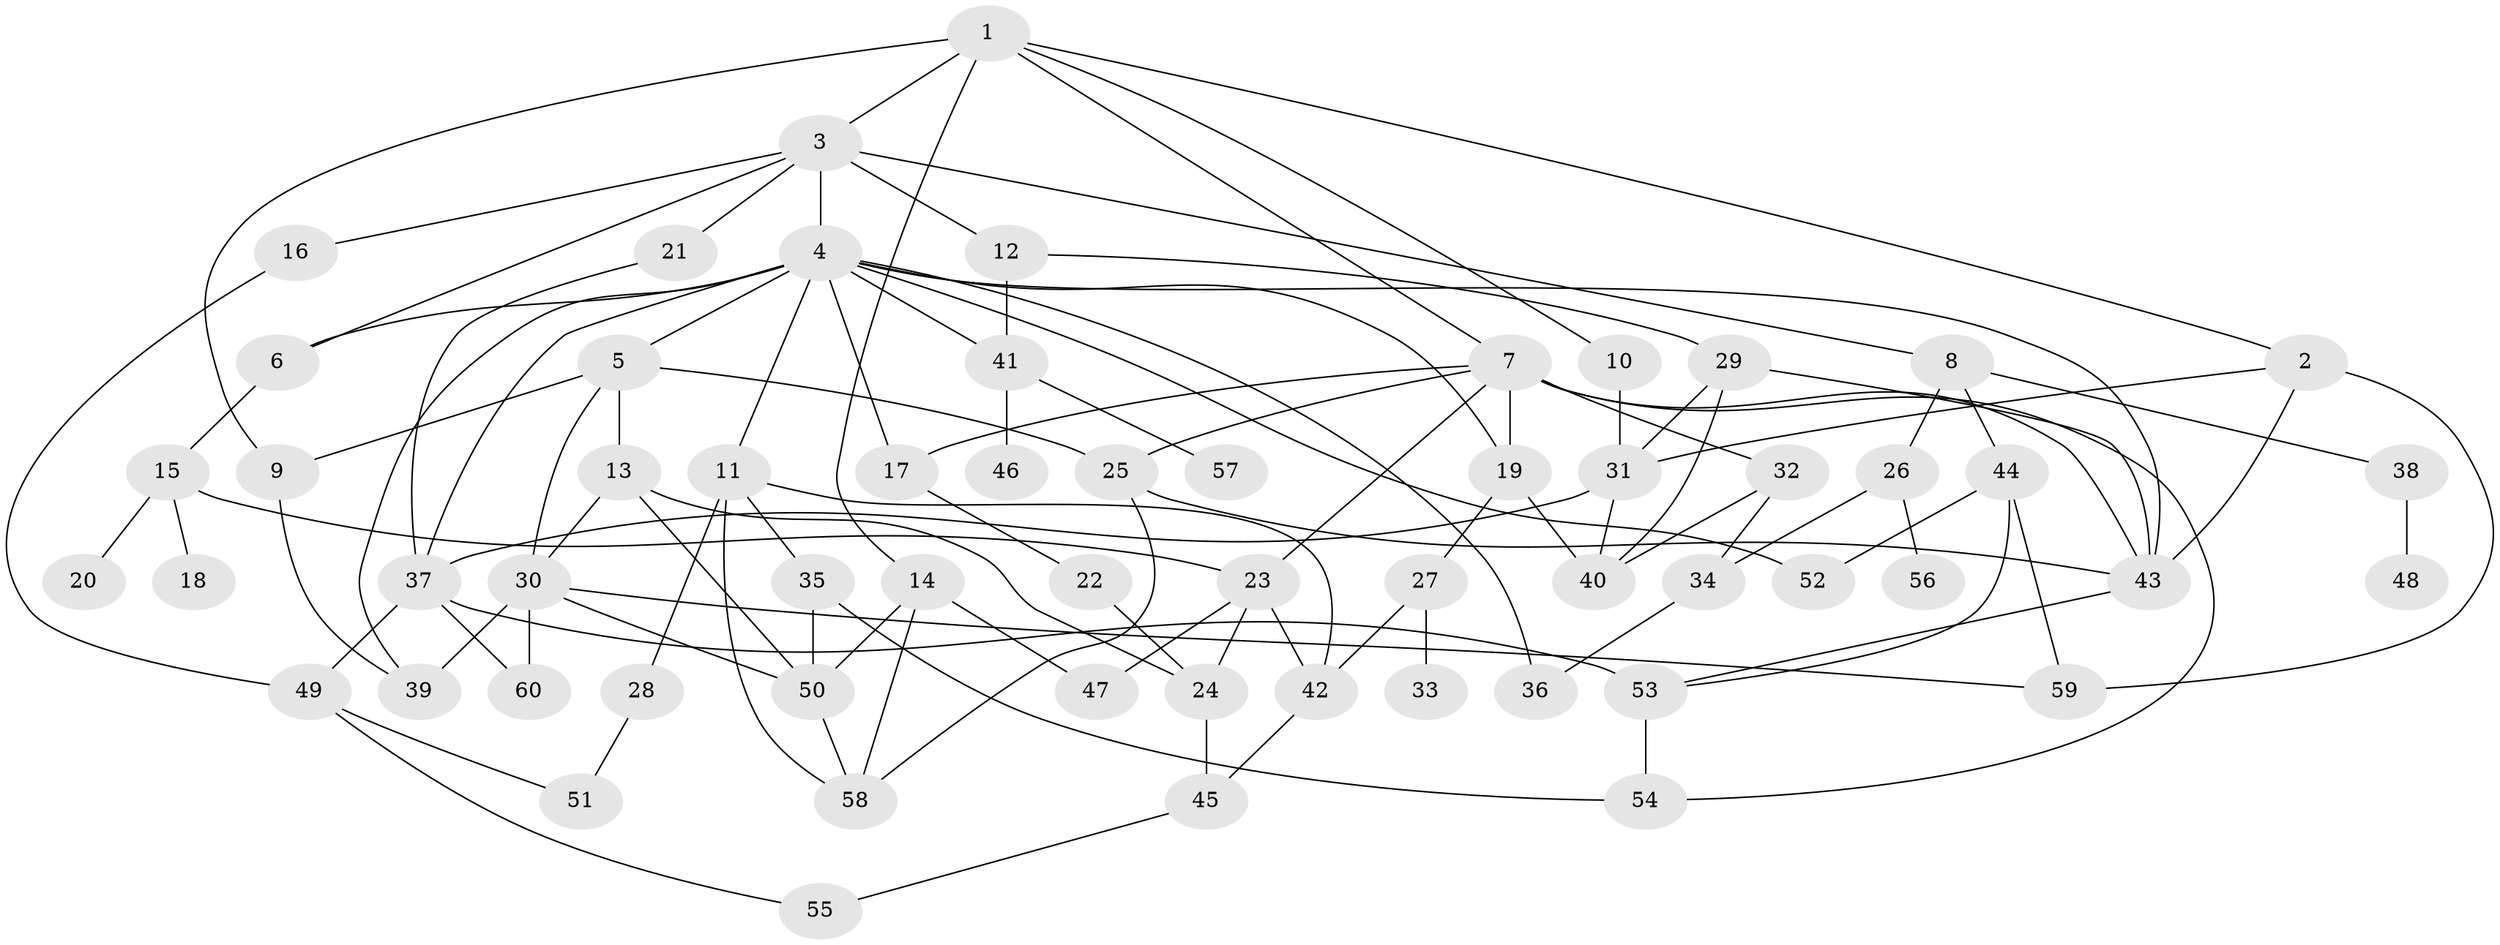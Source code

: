 // original degree distribution, {7: 0.008333333333333333, 3: 0.26666666666666666, 8: 0.008333333333333333, 9: 0.008333333333333333, 5: 0.09166666666666666, 2: 0.3, 4: 0.125, 6: 0.016666666666666666, 1: 0.175}
// Generated by graph-tools (version 1.1) at 2025/34/03/09/25 02:34:22]
// undirected, 60 vertices, 105 edges
graph export_dot {
graph [start="1"]
  node [color=gray90,style=filled];
  1;
  2;
  3;
  4;
  5;
  6;
  7;
  8;
  9;
  10;
  11;
  12;
  13;
  14;
  15;
  16;
  17;
  18;
  19;
  20;
  21;
  22;
  23;
  24;
  25;
  26;
  27;
  28;
  29;
  30;
  31;
  32;
  33;
  34;
  35;
  36;
  37;
  38;
  39;
  40;
  41;
  42;
  43;
  44;
  45;
  46;
  47;
  48;
  49;
  50;
  51;
  52;
  53;
  54;
  55;
  56;
  57;
  58;
  59;
  60;
  1 -- 2 [weight=1.0];
  1 -- 3 [weight=1.0];
  1 -- 7 [weight=1.0];
  1 -- 9 [weight=1.0];
  1 -- 10 [weight=1.0];
  1 -- 14 [weight=1.0];
  2 -- 31 [weight=1.0];
  2 -- 43 [weight=1.0];
  2 -- 59 [weight=1.0];
  3 -- 4 [weight=1.0];
  3 -- 6 [weight=1.0];
  3 -- 8 [weight=1.0];
  3 -- 12 [weight=1.0];
  3 -- 16 [weight=1.0];
  3 -- 21 [weight=1.0];
  4 -- 5 [weight=1.0];
  4 -- 6 [weight=1.0];
  4 -- 11 [weight=1.0];
  4 -- 17 [weight=1.0];
  4 -- 19 [weight=2.0];
  4 -- 36 [weight=2.0];
  4 -- 37 [weight=1.0];
  4 -- 39 [weight=1.0];
  4 -- 41 [weight=1.0];
  4 -- 43 [weight=1.0];
  4 -- 52 [weight=1.0];
  5 -- 9 [weight=1.0];
  5 -- 13 [weight=1.0];
  5 -- 25 [weight=1.0];
  5 -- 30 [weight=1.0];
  6 -- 15 [weight=1.0];
  7 -- 17 [weight=1.0];
  7 -- 19 [weight=1.0];
  7 -- 23 [weight=1.0];
  7 -- 25 [weight=2.0];
  7 -- 32 [weight=2.0];
  7 -- 43 [weight=1.0];
  7 -- 54 [weight=1.0];
  8 -- 26 [weight=1.0];
  8 -- 38 [weight=1.0];
  8 -- 44 [weight=1.0];
  9 -- 39 [weight=1.0];
  10 -- 31 [weight=2.0];
  11 -- 28 [weight=1.0];
  11 -- 35 [weight=1.0];
  11 -- 42 [weight=1.0];
  11 -- 58 [weight=1.0];
  12 -- 29 [weight=1.0];
  12 -- 41 [weight=1.0];
  13 -- 24 [weight=1.0];
  13 -- 30 [weight=1.0];
  13 -- 50 [weight=1.0];
  14 -- 47 [weight=1.0];
  14 -- 50 [weight=1.0];
  14 -- 58 [weight=1.0];
  15 -- 18 [weight=1.0];
  15 -- 20 [weight=1.0];
  15 -- 23 [weight=1.0];
  16 -- 49 [weight=1.0];
  17 -- 22 [weight=1.0];
  19 -- 27 [weight=1.0];
  19 -- 40 [weight=1.0];
  21 -- 37 [weight=1.0];
  22 -- 24 [weight=1.0];
  23 -- 24 [weight=1.0];
  23 -- 42 [weight=1.0];
  23 -- 47 [weight=1.0];
  24 -- 45 [weight=1.0];
  25 -- 43 [weight=1.0];
  25 -- 58 [weight=1.0];
  26 -- 34 [weight=1.0];
  26 -- 56 [weight=1.0];
  27 -- 33 [weight=1.0];
  27 -- 42 [weight=1.0];
  28 -- 51 [weight=1.0];
  29 -- 31 [weight=1.0];
  29 -- 40 [weight=1.0];
  29 -- 43 [weight=1.0];
  30 -- 39 [weight=1.0];
  30 -- 50 [weight=1.0];
  30 -- 59 [weight=1.0];
  30 -- 60 [weight=1.0];
  31 -- 37 [weight=1.0];
  31 -- 40 [weight=1.0];
  32 -- 34 [weight=1.0];
  32 -- 40 [weight=1.0];
  34 -- 36 [weight=1.0];
  35 -- 50 [weight=1.0];
  35 -- 54 [weight=1.0];
  37 -- 49 [weight=1.0];
  37 -- 53 [weight=3.0];
  37 -- 60 [weight=1.0];
  38 -- 48 [weight=1.0];
  41 -- 46 [weight=1.0];
  41 -- 57 [weight=1.0];
  42 -- 45 [weight=1.0];
  43 -- 53 [weight=1.0];
  44 -- 52 [weight=1.0];
  44 -- 53 [weight=1.0];
  44 -- 59 [weight=1.0];
  45 -- 55 [weight=1.0];
  49 -- 51 [weight=1.0];
  49 -- 55 [weight=1.0];
  50 -- 58 [weight=1.0];
  53 -- 54 [weight=1.0];
}
